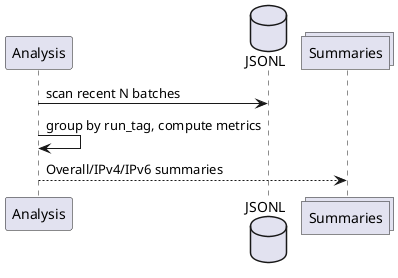 @startuml AnalyzeOnly
participant Analysis
database JSONL as J
collections "Summaries" as S

Analysis -> J : scan recent N batches
Analysis -> Analysis : group by run_tag, compute metrics
Analysis --> S : Overall/IPv4/IPv6 summaries
@enduml
